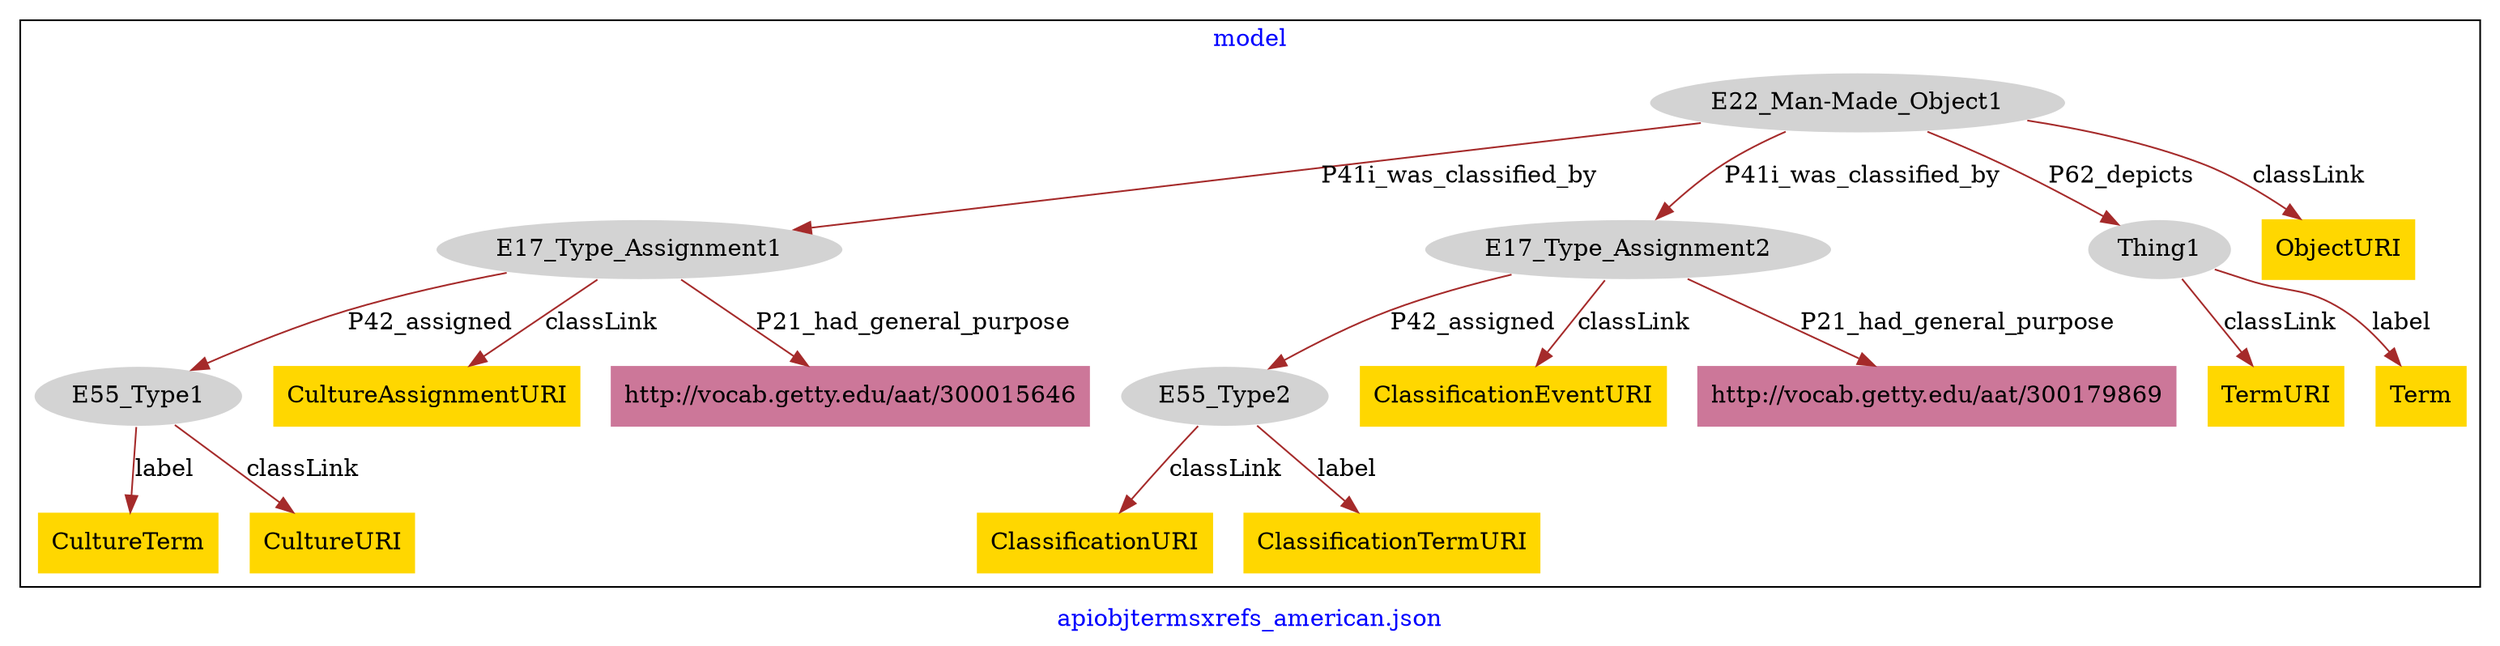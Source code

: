 digraph n0 {
fontcolor="blue"
remincross="true"
label="apiobjtermsxrefs_american.json"
subgraph cluster {
label="model"
n2[style="filled",color="white",fillcolor="lightgray",label="E17_Type_Assignment1"];
n3[style="filled",color="white",fillcolor="lightgray",label="E55_Type1"];
n4[style="filled",color="white",fillcolor="lightgray",label="E17_Type_Assignment2"];
n5[style="filled",color="white",fillcolor="lightgray",label="E55_Type2"];
n6[style="filled",color="white",fillcolor="lightgray",label="E22_Man-Made_Object1"];
n7[style="filled",color="white",fillcolor="lightgray",label="Thing1"];
n8[shape="plaintext",style="filled",fillcolor="gold",label="CultureTerm"];
n9[shape="plaintext",style="filled",fillcolor="gold",label="TermURI"];
n10[shape="plaintext",style="filled",fillcolor="gold",label="ClassificationURI"];
n11[shape="plaintext",style="filled",fillcolor="gold",label="Term"];
n12[shape="plaintext",style="filled",fillcolor="gold",label="ObjectURI"];
n13[shape="plaintext",style="filled",fillcolor="gold",label="CultureURI"];
n14[shape="plaintext",style="filled",fillcolor="gold",label="ClassificationTermURI"];
n15[shape="plaintext",style="filled",fillcolor="gold",label="ClassificationEventURI"];
n16[shape="plaintext",style="filled",fillcolor="gold",label="CultureAssignmentURI"];
n17[shape="plaintext",style="filled",fillcolor="#CC7799",label="http://vocab.getty.edu/aat/300179869"];
n18[shape="plaintext",style="filled",fillcolor="#CC7799",label="http://vocab.getty.edu/aat/300015646"];
}
n2 -> n3[color="brown",fontcolor="black",label="P42_assigned"]
n4 -> n5[color="brown",fontcolor="black",label="P42_assigned"]
n6 -> n2[color="brown",fontcolor="black",label="P41i_was_classified_by"]
n6 -> n4[color="brown",fontcolor="black",label="P41i_was_classified_by"]
n6 -> n7[color="brown",fontcolor="black",label="P62_depicts"]
n3 -> n8[color="brown",fontcolor="black",label="label"]
n7 -> n9[color="brown",fontcolor="black",label="classLink"]
n5 -> n10[color="brown",fontcolor="black",label="classLink"]
n7 -> n11[color="brown",fontcolor="black",label="label"]
n6 -> n12[color="brown",fontcolor="black",label="classLink"]
n3 -> n13[color="brown",fontcolor="black",label="classLink"]
n5 -> n14[color="brown",fontcolor="black",label="label"]
n4 -> n15[color="brown",fontcolor="black",label="classLink"]
n2 -> n16[color="brown",fontcolor="black",label="classLink"]
n4 -> n17[color="brown",fontcolor="black",label="P21_had_general_purpose"]
n2 -> n18[color="brown",fontcolor="black",label="P21_had_general_purpose"]
}
